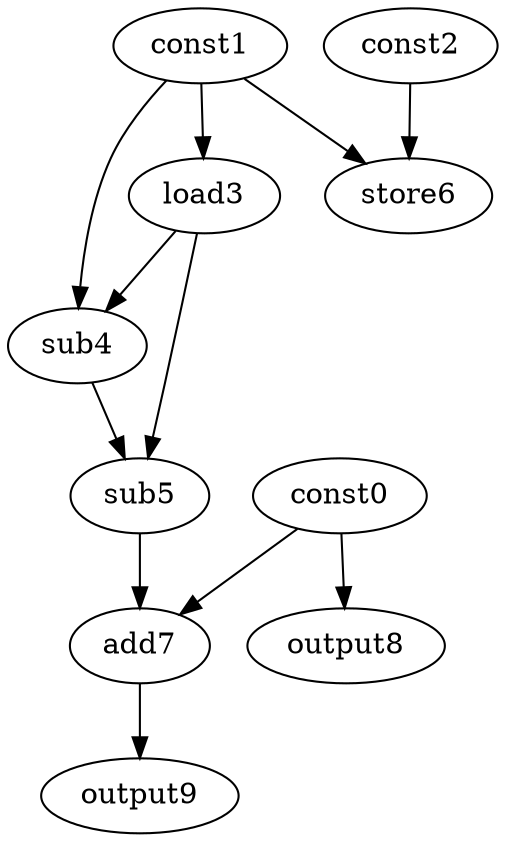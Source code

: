 digraph G { 
const0[opcode=const]; 
const1[opcode=const]; 
const2[opcode=const]; 
load3[opcode=load]; 
sub4[opcode=sub]; 
sub5[opcode=sub]; 
store6[opcode=store]; 
add7[opcode=add]; 
output8[opcode=output]; 
output9[opcode=output]; 
const1->load3[operand=0];
const1->store6[operand=0];
const2->store6[operand=1];
const0->output8[operand=0];
const1->sub4[operand=0];
load3->sub4[operand=1];
load3->sub5[operand=0];
sub4->sub5[operand=1];
const0->add7[operand=0];
sub5->add7[operand=1];
add7->output9[operand=0];
}

